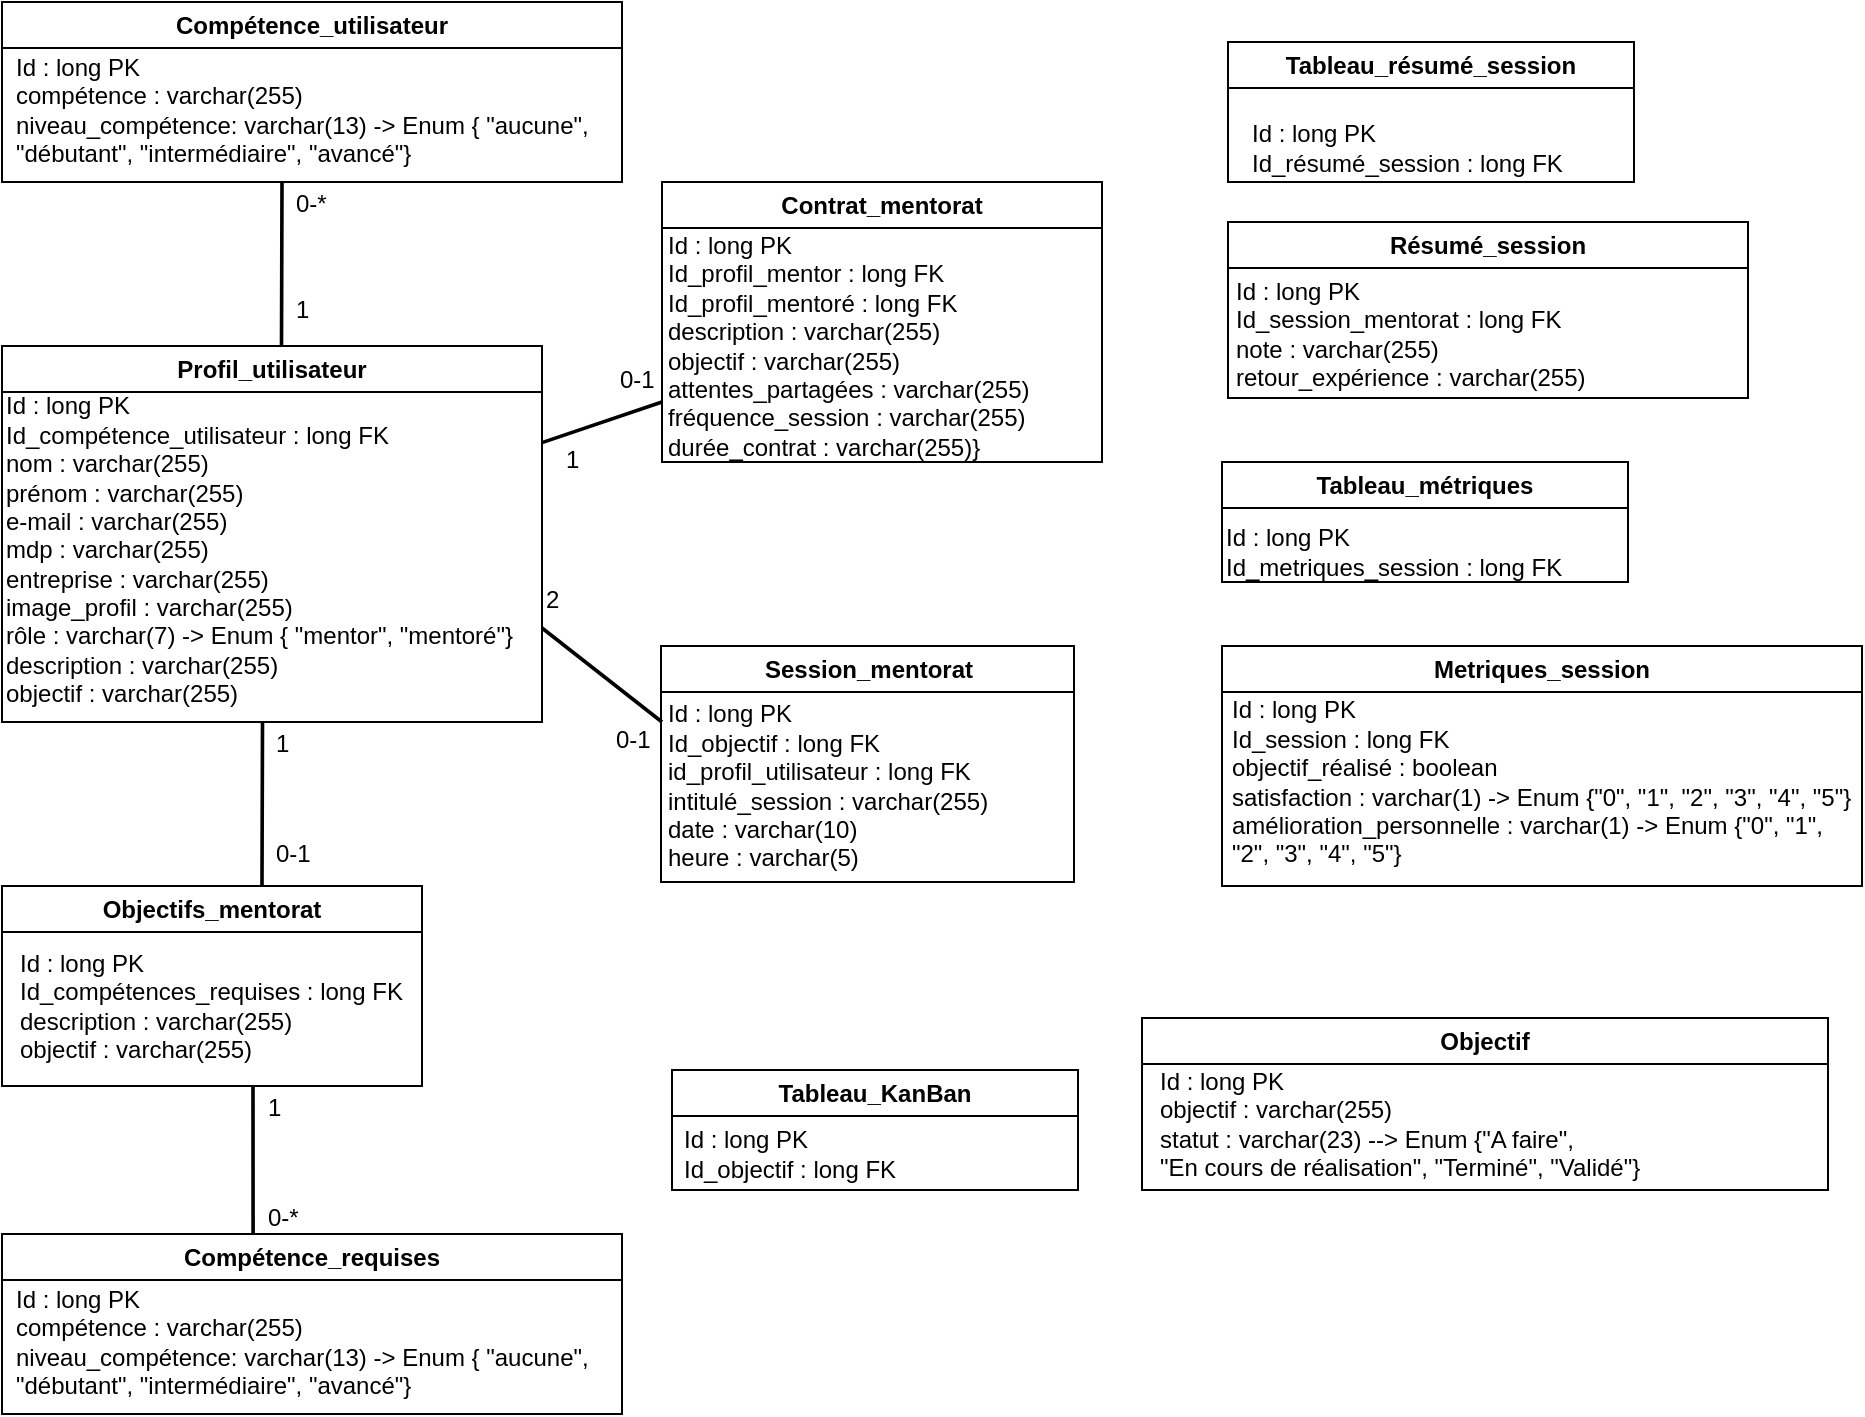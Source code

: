 <mxfile version="21.3.8" type="github">
  <diagram name="Page-1" id="noyESsa5x7OZtrXB0dku">
    <mxGraphModel dx="666" dy="1405" grid="1" gridSize="10" guides="1" tooltips="1" connect="1" arrows="1" fold="1" page="1" pageScale="1" pageWidth="850" pageHeight="1100" math="0" shadow="0">
      <root>
        <mxCell id="0" />
        <mxCell id="1" parent="0" />
        <mxCell id="_MB7roTIRK6cVC3yzVGS-18" value="" style="edgeStyle=none;shape=link;rounded=0;orthogonalLoop=1;jettySize=auto;html=1;width=-0.811;exitX=0.525;exitY=-0.002;exitDx=0;exitDy=0;exitPerimeter=0;" edge="1" parent="1">
          <mxGeometry relative="1" as="geometry">
            <mxPoint x="369.75" y="-748.376" as="sourcePoint" />
            <mxPoint x="370" y="-830" as="targetPoint" />
          </mxGeometry>
        </mxCell>
        <mxCell id="4aoceYNehT1nNi53uhLn-30" value="Profil_utilisateur" style="swimlane;whiteSpace=wrap;html=1;" parent="1" vertex="1">
          <mxGeometry x="230" y="-748" width="270" height="188" as="geometry" />
        </mxCell>
        <mxCell id="4aoceYNehT1nNi53uhLn-52" value="Id : long PK&lt;br&gt;Id_compétence_utilisateur : long FK&lt;br&gt;nom : varchar(255)&lt;br&gt;prénom : varchar(255)&lt;br&gt;e-mail : varchar(255)&lt;br&gt;mdp : varchar(255)&lt;br&gt;entreprise : varchar(255)&lt;br&gt;image_profil : varchar(255)&lt;br&gt;rôle : varchar(7) -&amp;gt; Enum { &quot;mentor&quot;, &quot;mentoré&quot;}&lt;br&gt;description : varchar(255)&lt;br&gt;objectif : varchar(255)" style="text;html=1;strokeColor=none;fillColor=none;align=left;verticalAlign=middle;whiteSpace=wrap;rounded=1;fontStyle=0" parent="4aoceYNehT1nNi53uhLn-30" vertex="1">
          <mxGeometry y="24" width="260" height="155" as="geometry" />
        </mxCell>
        <mxCell id="4aoceYNehT1nNi53uhLn-40" value="Objectifs_mentorat" style="swimlane;whiteSpace=wrap;html=1;" parent="1" vertex="1">
          <mxGeometry x="230" y="-478" width="210" height="100" as="geometry" />
        </mxCell>
        <mxCell id="4aoceYNehT1nNi53uhLn-65" value="Id : long PK&lt;br&gt;Id_compétences_requises : long FK&lt;br&gt;description : varchar(255)&lt;br&gt;objectif : varchar(255)" style="text;html=1;strokeColor=none;fillColor=none;align=left;verticalAlign=middle;whiteSpace=wrap;rounded=1;fontStyle=0" parent="4aoceYNehT1nNi53uhLn-40" vertex="1">
          <mxGeometry x="7" y="25" width="203" height="70" as="geometry" />
        </mxCell>
        <mxCell id="4aoceYNehT1nNi53uhLn-41" value="Contrat_mentorat" style="swimlane;whiteSpace=wrap;html=1;" parent="1" vertex="1">
          <mxGeometry x="560" y="-830" width="220" height="140" as="geometry" />
        </mxCell>
        <mxCell id="4aoceYNehT1nNi53uhLn-86" value="Id : long PK&lt;br&gt;Id_profil_mentor : long FK&lt;br&gt;Id_profil_mentoré : long FK&lt;br&gt;description : varchar(255)&lt;br&gt;objectif : varchar(255)&lt;br&gt;attentes_partagées : varchar(255)&lt;br&gt;fréquence_session : varchar(255)&lt;br&gt;durée_contrat : varchar(255)}" style="text;html=1;strokeColor=none;fillColor=none;align=left;verticalAlign=middle;whiteSpace=wrap;rounded=1;fontStyle=0" parent="4aoceYNehT1nNi53uhLn-41" vertex="1">
          <mxGeometry x="1.25" y="24.5" width="200" height="115" as="geometry" />
        </mxCell>
        <mxCell id="4aoceYNehT1nNi53uhLn-43" value="Session_mentorat" style="swimlane;whiteSpace=wrap;html=1;startSize=23;" parent="1" vertex="1">
          <mxGeometry x="559.5" y="-598" width="206.5" height="118" as="geometry" />
        </mxCell>
        <mxCell id="4aoceYNehT1nNi53uhLn-90" value="Id : long PK&lt;br&gt;Id_objectif : long FK&lt;br&gt;id_profil_utilisateur : long FK&lt;br&gt;intitulé_session : varchar(255)&lt;br&gt;date : varchar(10)&lt;br&gt;heure : varchar(5)" style="text;html=1;strokeColor=none;fillColor=none;align=left;verticalAlign=middle;whiteSpace=wrap;rounded=1;fontStyle=0" parent="4aoceYNehT1nNi53uhLn-43" vertex="1">
          <mxGeometry x="1.75" y="39" width="203" height="61" as="geometry" />
        </mxCell>
        <mxCell id="4aoceYNehT1nNi53uhLn-44" value="Metriques_session" style="swimlane;whiteSpace=wrap;html=1;" parent="1" vertex="1">
          <mxGeometry x="840" y="-598" width="320" height="120" as="geometry" />
        </mxCell>
        <mxCell id="4aoceYNehT1nNi53uhLn-48" value="Tableau_résumé_session" style="swimlane;whiteSpace=wrap;html=1;" parent="1" vertex="1">
          <mxGeometry x="843" y="-900" width="203" height="70" as="geometry" />
        </mxCell>
        <mxCell id="4aoceYNehT1nNi53uhLn-49" value="Tableau_métriques" style="swimlane;whiteSpace=wrap;html=1;" parent="1" vertex="1">
          <mxGeometry x="840" y="-690" width="203" height="60" as="geometry" />
        </mxCell>
        <mxCell id="4aoceYNehT1nNi53uhLn-105" value="Id : long PK&lt;br&gt;Id_metriques_session&amp;nbsp;: long FK" style="text;html=1;strokeColor=none;fillColor=none;align=left;verticalAlign=middle;whiteSpace=wrap;rounded=1;fontStyle=0" parent="4aoceYNehT1nNi53uhLn-49" vertex="1">
          <mxGeometry y="30" width="203" height="30" as="geometry" />
        </mxCell>
        <mxCell id="4aoceYNehT1nNi53uhLn-50" value="Résumé_session" style="swimlane;whiteSpace=wrap;html=1;" parent="1" vertex="1">
          <mxGeometry x="843" y="-810" width="260" height="88" as="geometry" />
        </mxCell>
        <mxCell id="4aoceYNehT1nNi53uhLn-99" value="Id : long PK&lt;br&gt;Id_session_mentorat : long FK&lt;br&gt;note : varchar(255)&lt;br&gt;retour_expérience : varchar(255)" style="text;html=1;strokeColor=none;fillColor=none;align=left;verticalAlign=middle;whiteSpace=wrap;rounded=1;fontStyle=0" parent="4aoceYNehT1nNi53uhLn-50" vertex="1">
          <mxGeometry x="2" y="24" width="242.5" height="64" as="geometry" />
        </mxCell>
        <mxCell id="4aoceYNehT1nNi53uhLn-66" value="Compétence_requises" style="swimlane;whiteSpace=wrap;html=1;" parent="1" vertex="1">
          <mxGeometry x="230" y="-304" width="310" height="90" as="geometry" />
        </mxCell>
        <mxCell id="4aoceYNehT1nNi53uhLn-67" value="Id : long PK&lt;br&gt;compétence : varchar(255)&lt;br&gt;niveau_compétence: varchar(13) -&amp;gt; Enum { &quot;aucune&quot;, &quot;débutant&quot;, &quot;intermédiaire&quot;, &quot;avancé&quot;}" style="text;html=1;strokeColor=none;fillColor=none;align=left;verticalAlign=middle;whiteSpace=wrap;rounded=1;fontStyle=0" parent="4aoceYNehT1nNi53uhLn-66" vertex="1">
          <mxGeometry x="5" y="24" width="330" height="60" as="geometry" />
        </mxCell>
        <mxCell id="4aoceYNehT1nNi53uhLn-88" value="Compétence_utilisateur" style="swimlane;whiteSpace=wrap;html=1;" parent="1" vertex="1">
          <mxGeometry x="230" y="-920" width="310" height="90" as="geometry" />
        </mxCell>
        <mxCell id="4aoceYNehT1nNi53uhLn-89" value="Id : long PK&lt;br&gt;compétence : varchar(255)&lt;br&gt;niveau_compétence: varchar(13) -&amp;gt; Enum { &quot;aucune&quot;, &quot;débutant&quot;, &quot;intermédiaire&quot;, &quot;avancé&quot;}" style="text;html=1;strokeColor=none;fillColor=none;align=left;verticalAlign=middle;whiteSpace=wrap;rounded=1;fontStyle=0" parent="4aoceYNehT1nNi53uhLn-88" vertex="1">
          <mxGeometry x="5" y="24" width="305" height="60" as="geometry" />
        </mxCell>
        <mxCell id="4aoceYNehT1nNi53uhLn-91" value="Objectif" style="swimlane;whiteSpace=wrap;html=1;" parent="1" vertex="1">
          <mxGeometry x="800" y="-412" width="343" height="86" as="geometry" />
        </mxCell>
        <mxCell id="4aoceYNehT1nNi53uhLn-92" value="Id : long PK&lt;br&gt;objectif : varchar(255)&lt;br&gt;statut : varchar(23) --&amp;gt;&amp;nbsp;Enum {&quot;A faire&quot;,&amp;nbsp; &lt;br&gt;&quot;En cours de réalisation&quot;, &quot;Terminé&quot;, &quot;Validé&quot;}&amp;nbsp;" style="text;html=1;strokeColor=none;fillColor=none;align=left;verticalAlign=middle;whiteSpace=wrap;rounded=1;fontStyle=0" parent="1" vertex="1">
          <mxGeometry x="807" y="-385" width="253" height="52" as="geometry" />
        </mxCell>
        <mxCell id="4aoceYNehT1nNi53uhLn-96" value="Id : long PK&lt;br&gt;Id_session : long FK&lt;br&gt;objectif_réalisé : boolean&amp;nbsp;&lt;br&gt;satisfaction : varchar(1) -&amp;gt; Enum {&quot;0&quot;, &quot;1&quot;, &quot;2&quot;, &quot;3&quot;, &quot;4&quot;, &quot;5&quot;}&lt;br&gt;amélioration_personnelle : varchar(1)&amp;nbsp;-&amp;gt; Enum {&quot;0&quot;, &quot;1&quot;, &quot;2&quot;, &quot;3&quot;, &quot;4&quot;, &quot;5&quot;}" style="text;html=1;strokeColor=none;fillColor=none;align=left;verticalAlign=middle;whiteSpace=wrap;rounded=1;fontStyle=0" parent="1" vertex="1">
          <mxGeometry x="843" y="-575" width="313" height="90" as="geometry" />
        </mxCell>
        <mxCell id="4aoceYNehT1nNi53uhLn-97" value="Tableau_KanBan" style="swimlane;whiteSpace=wrap;html=1;" parent="1" vertex="1">
          <mxGeometry x="565" y="-386" width="203" height="60" as="geometry" />
        </mxCell>
        <mxCell id="4aoceYNehT1nNi53uhLn-98" value="Id : long PK&lt;br&gt;Id_objectif : long FK" style="text;html=1;strokeColor=none;fillColor=none;align=left;verticalAlign=middle;whiteSpace=wrap;rounded=1;fontStyle=0" parent="4aoceYNehT1nNi53uhLn-97" vertex="1">
          <mxGeometry x="3.5" y="27" width="203" height="30" as="geometry" />
        </mxCell>
        <mxCell id="_MB7roTIRK6cVC3yzVGS-2" value="Id : long PK&lt;br&gt;Id_résumé_session : long FK" style="text;html=1;strokeColor=none;fillColor=none;align=left;verticalAlign=middle;whiteSpace=wrap;rounded=1;fontStyle=0" vertex="1" parent="1">
          <mxGeometry x="853" y="-862" width="203" height="30" as="geometry" />
        </mxCell>
        <mxCell id="_MB7roTIRK6cVC3yzVGS-19" value="0-*" style="text;html=1;strokeColor=none;fillColor=none;align=left;verticalAlign=middle;whiteSpace=wrap;rounded=1;fontStyle=0" vertex="1" parent="1">
          <mxGeometry x="375" y="-828" width="20" height="18" as="geometry" />
        </mxCell>
        <mxCell id="_MB7roTIRK6cVC3yzVGS-20" value="1" style="text;html=1;strokeColor=none;fillColor=none;align=left;verticalAlign=middle;whiteSpace=wrap;rounded=1;fontStyle=0" vertex="1" parent="1">
          <mxGeometry x="375" y="-775" width="20" height="18" as="geometry" />
        </mxCell>
        <mxCell id="_MB7roTIRK6cVC3yzVGS-21" value="" style="edgeStyle=none;shape=link;rounded=0;orthogonalLoop=1;jettySize=auto;html=1;width=-0.811;exitX=0.525;exitY=-0.002;exitDx=0;exitDy=0;exitPerimeter=0;" edge="1" parent="1">
          <mxGeometry relative="1" as="geometry">
            <mxPoint x="360" y="-477.996" as="sourcePoint" />
            <mxPoint x="360.25" y="-559.62" as="targetPoint" />
          </mxGeometry>
        </mxCell>
        <mxCell id="_MB7roTIRK6cVC3yzVGS-22" value="1" style="text;html=1;strokeColor=none;fillColor=none;align=left;verticalAlign=middle;whiteSpace=wrap;rounded=1;fontStyle=0" vertex="1" parent="1">
          <mxGeometry x="365.25" y="-557.62" width="20" height="18" as="geometry" />
        </mxCell>
        <mxCell id="_MB7roTIRK6cVC3yzVGS-23" value="0-1" style="text;html=1;strokeColor=none;fillColor=none;align=left;verticalAlign=middle;whiteSpace=wrap;rounded=1;fontStyle=0" vertex="1" parent="1">
          <mxGeometry x="365.25" y="-503" width="24.75" height="18" as="geometry" />
        </mxCell>
        <mxCell id="_MB7roTIRK6cVC3yzVGS-24" value="" style="edgeStyle=none;shape=link;rounded=0;orthogonalLoop=1;jettySize=auto;html=1;width=-0.811;exitX=0.405;exitY=0.005;exitDx=0;exitDy=0;exitPerimeter=0;" edge="1" parent="1" source="4aoceYNehT1nNi53uhLn-66">
          <mxGeometry relative="1" as="geometry">
            <mxPoint x="390" y="-330" as="sourcePoint" />
            <mxPoint x="355.5" y="-378" as="targetPoint" />
          </mxGeometry>
        </mxCell>
        <mxCell id="_MB7roTIRK6cVC3yzVGS-25" value="1" style="text;html=1;strokeColor=none;fillColor=none;align=left;verticalAlign=middle;whiteSpace=wrap;rounded=1;fontStyle=0" vertex="1" parent="1">
          <mxGeometry x="360.5" y="-376" width="20" height="18" as="geometry" />
        </mxCell>
        <mxCell id="_MB7roTIRK6cVC3yzVGS-26" value="0-*" style="text;html=1;strokeColor=none;fillColor=none;align=left;verticalAlign=middle;whiteSpace=wrap;rounded=1;fontStyle=0" vertex="1" parent="1">
          <mxGeometry x="360.5" y="-321.38" width="24.75" height="18" as="geometry" />
        </mxCell>
        <mxCell id="_MB7roTIRK6cVC3yzVGS-27" value="" style="edgeStyle=none;shape=link;rounded=0;orthogonalLoop=1;jettySize=auto;html=1;width=-0.811;" edge="1" parent="1" source="4aoceYNehT1nNi53uhLn-30">
          <mxGeometry relative="1" as="geometry">
            <mxPoint x="530" y="-689.996" as="sourcePoint" />
            <mxPoint x="560" y="-720" as="targetPoint" />
          </mxGeometry>
        </mxCell>
        <mxCell id="_MB7roTIRK6cVC3yzVGS-28" value="1" style="text;html=1;strokeColor=none;fillColor=none;align=left;verticalAlign=middle;whiteSpace=wrap;rounded=1;fontStyle=0" vertex="1" parent="1">
          <mxGeometry x="510" y="-700" width="20" height="18" as="geometry" />
        </mxCell>
        <mxCell id="_MB7roTIRK6cVC3yzVGS-29" value="0-1" style="text;html=1;strokeColor=none;fillColor=none;align=left;verticalAlign=middle;whiteSpace=wrap;rounded=1;fontStyle=0" vertex="1" parent="1">
          <mxGeometry x="537" y="-740" width="30" height="18" as="geometry" />
        </mxCell>
        <mxCell id="_MB7roTIRK6cVC3yzVGS-30" value="" style="edgeStyle=none;shape=link;rounded=0;orthogonalLoop=1;jettySize=auto;html=1;width=-0.811;exitX=1;exitY=0.75;exitDx=0;exitDy=0;" edge="1" parent="1" source="4aoceYNehT1nNi53uhLn-30">
          <mxGeometry relative="1" as="geometry">
            <mxPoint x="580" y="-610" as="sourcePoint" />
            <mxPoint x="560" y="-560" as="targetPoint" />
          </mxGeometry>
        </mxCell>
        <mxCell id="_MB7roTIRK6cVC3yzVGS-31" value="2" style="text;html=1;strokeColor=none;fillColor=none;align=left;verticalAlign=middle;whiteSpace=wrap;rounded=1;fontStyle=0" vertex="1" parent="1">
          <mxGeometry x="500" y="-630" width="20" height="18" as="geometry" />
        </mxCell>
        <mxCell id="_MB7roTIRK6cVC3yzVGS-32" value="0-1" style="text;html=1;strokeColor=none;fillColor=none;align=left;verticalAlign=middle;whiteSpace=wrap;rounded=1;fontStyle=0" vertex="1" parent="1">
          <mxGeometry x="535" y="-560" width="30" height="18" as="geometry" />
        </mxCell>
      </root>
    </mxGraphModel>
  </diagram>
</mxfile>

